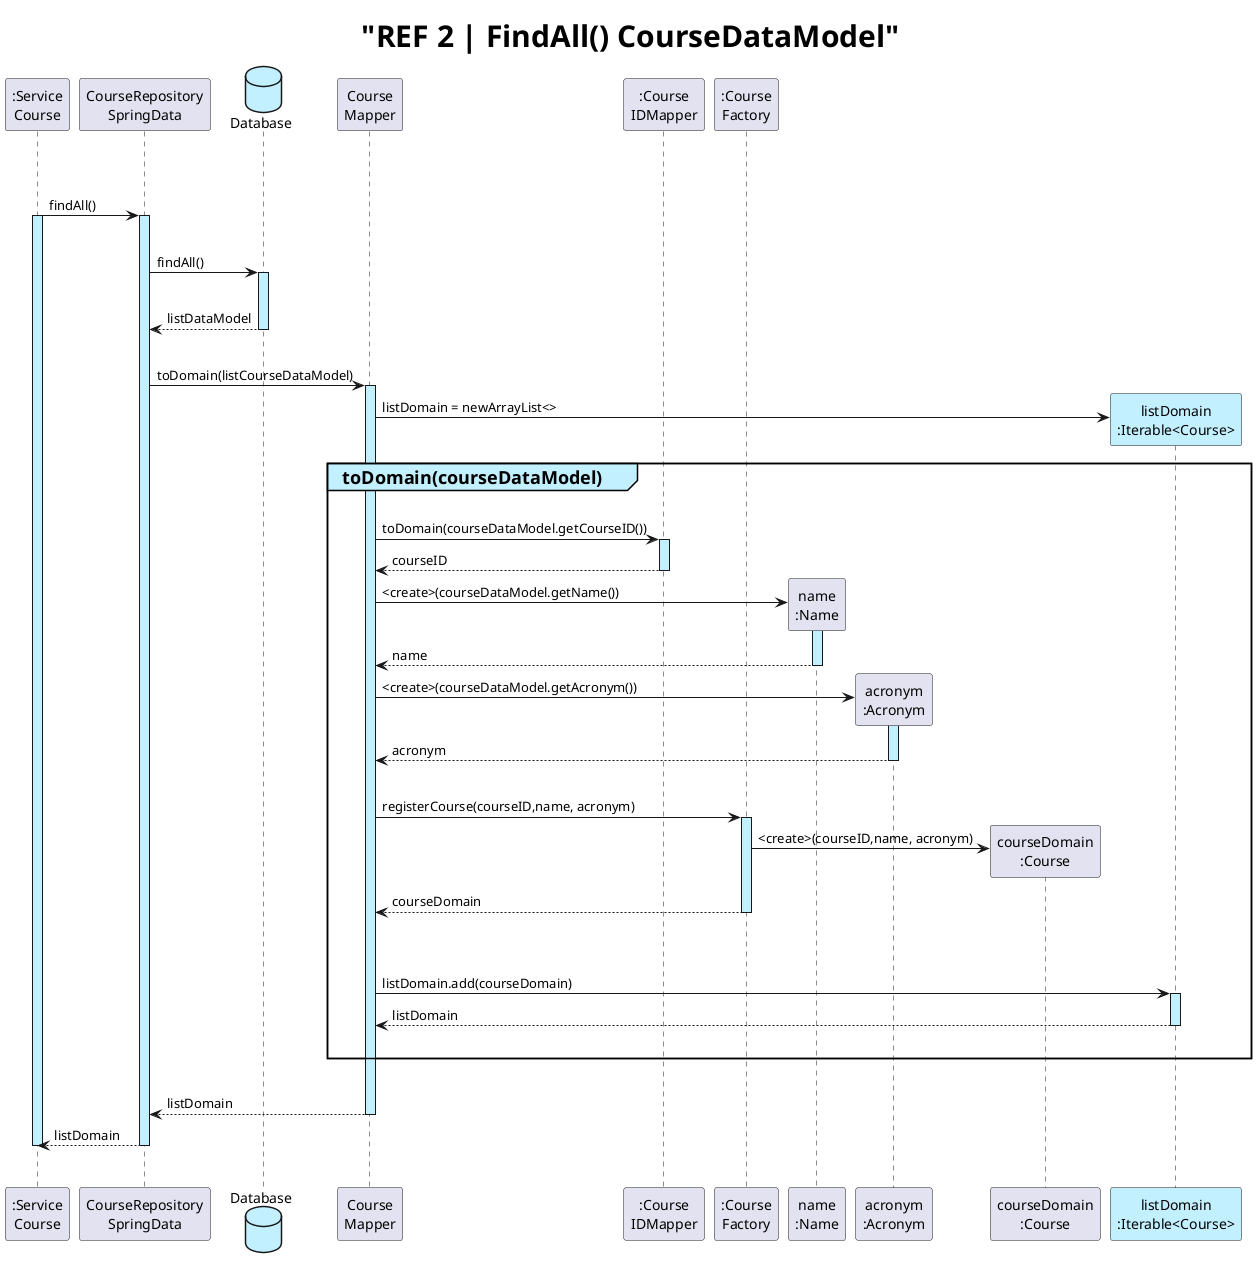@startuml

title <size:30>"REF 2 | FindAll() CourseDataModel"</size>
|||
participant ":Service\nCourse" as Service
participant "CourseRepository\nSpringData" as Repository
database "Database" as DT #application
participant "Course\nMapper" as CM
participant ":Course\nIDMapper" as CIM
participant ":Course\nFactory" as F

skinparam sequenceLifeLineBackgroundColor #application
|||
Service-> Repository++: findAll()
Service ++
|||
Repository-> DT ++: findAll()
|||
DT --> Repository --: listDataModel
|||
Repository -> CM ++: toDomain(listCourseDataModel)

create "listDomain\n:Iterable<Course>" as DomainList #application
CM -> DomainList : listDomain = newArrayList<>


group#application <size:18>toDomain(courseDataModel) </size>
|||
CM -> CIM ++: toDomain(courseDataModel.getCourseID())
CIM --> CM --: courseID
create "name\n:Name" as NM
CM -> NM ++: <create>(courseDataModel.getName())
NM --> CM --: name
create "acronym\n:Acronym" as AC
CM -> AC ++: <create>(courseDataModel.getAcronym())
AC --> CM --: acronym
|||
CM -> F ++: registerCourse(courseID,name, acronym)
create "courseDomain\n:Course" as CD
F -> CD :<create>(courseID,name, acronym)
F --> CM --: courseDomain
|||
|||
CM -> DomainList ++:listDomain.add(courseDomain)
DomainList -->CM --:listDomain
|||
end
|||
CM --> Repository --: listDomain
Repository --> Service --: listDomain
Service --
|||


participant "listDomain : Iterable<Course>" as DomainList #application

@enduml